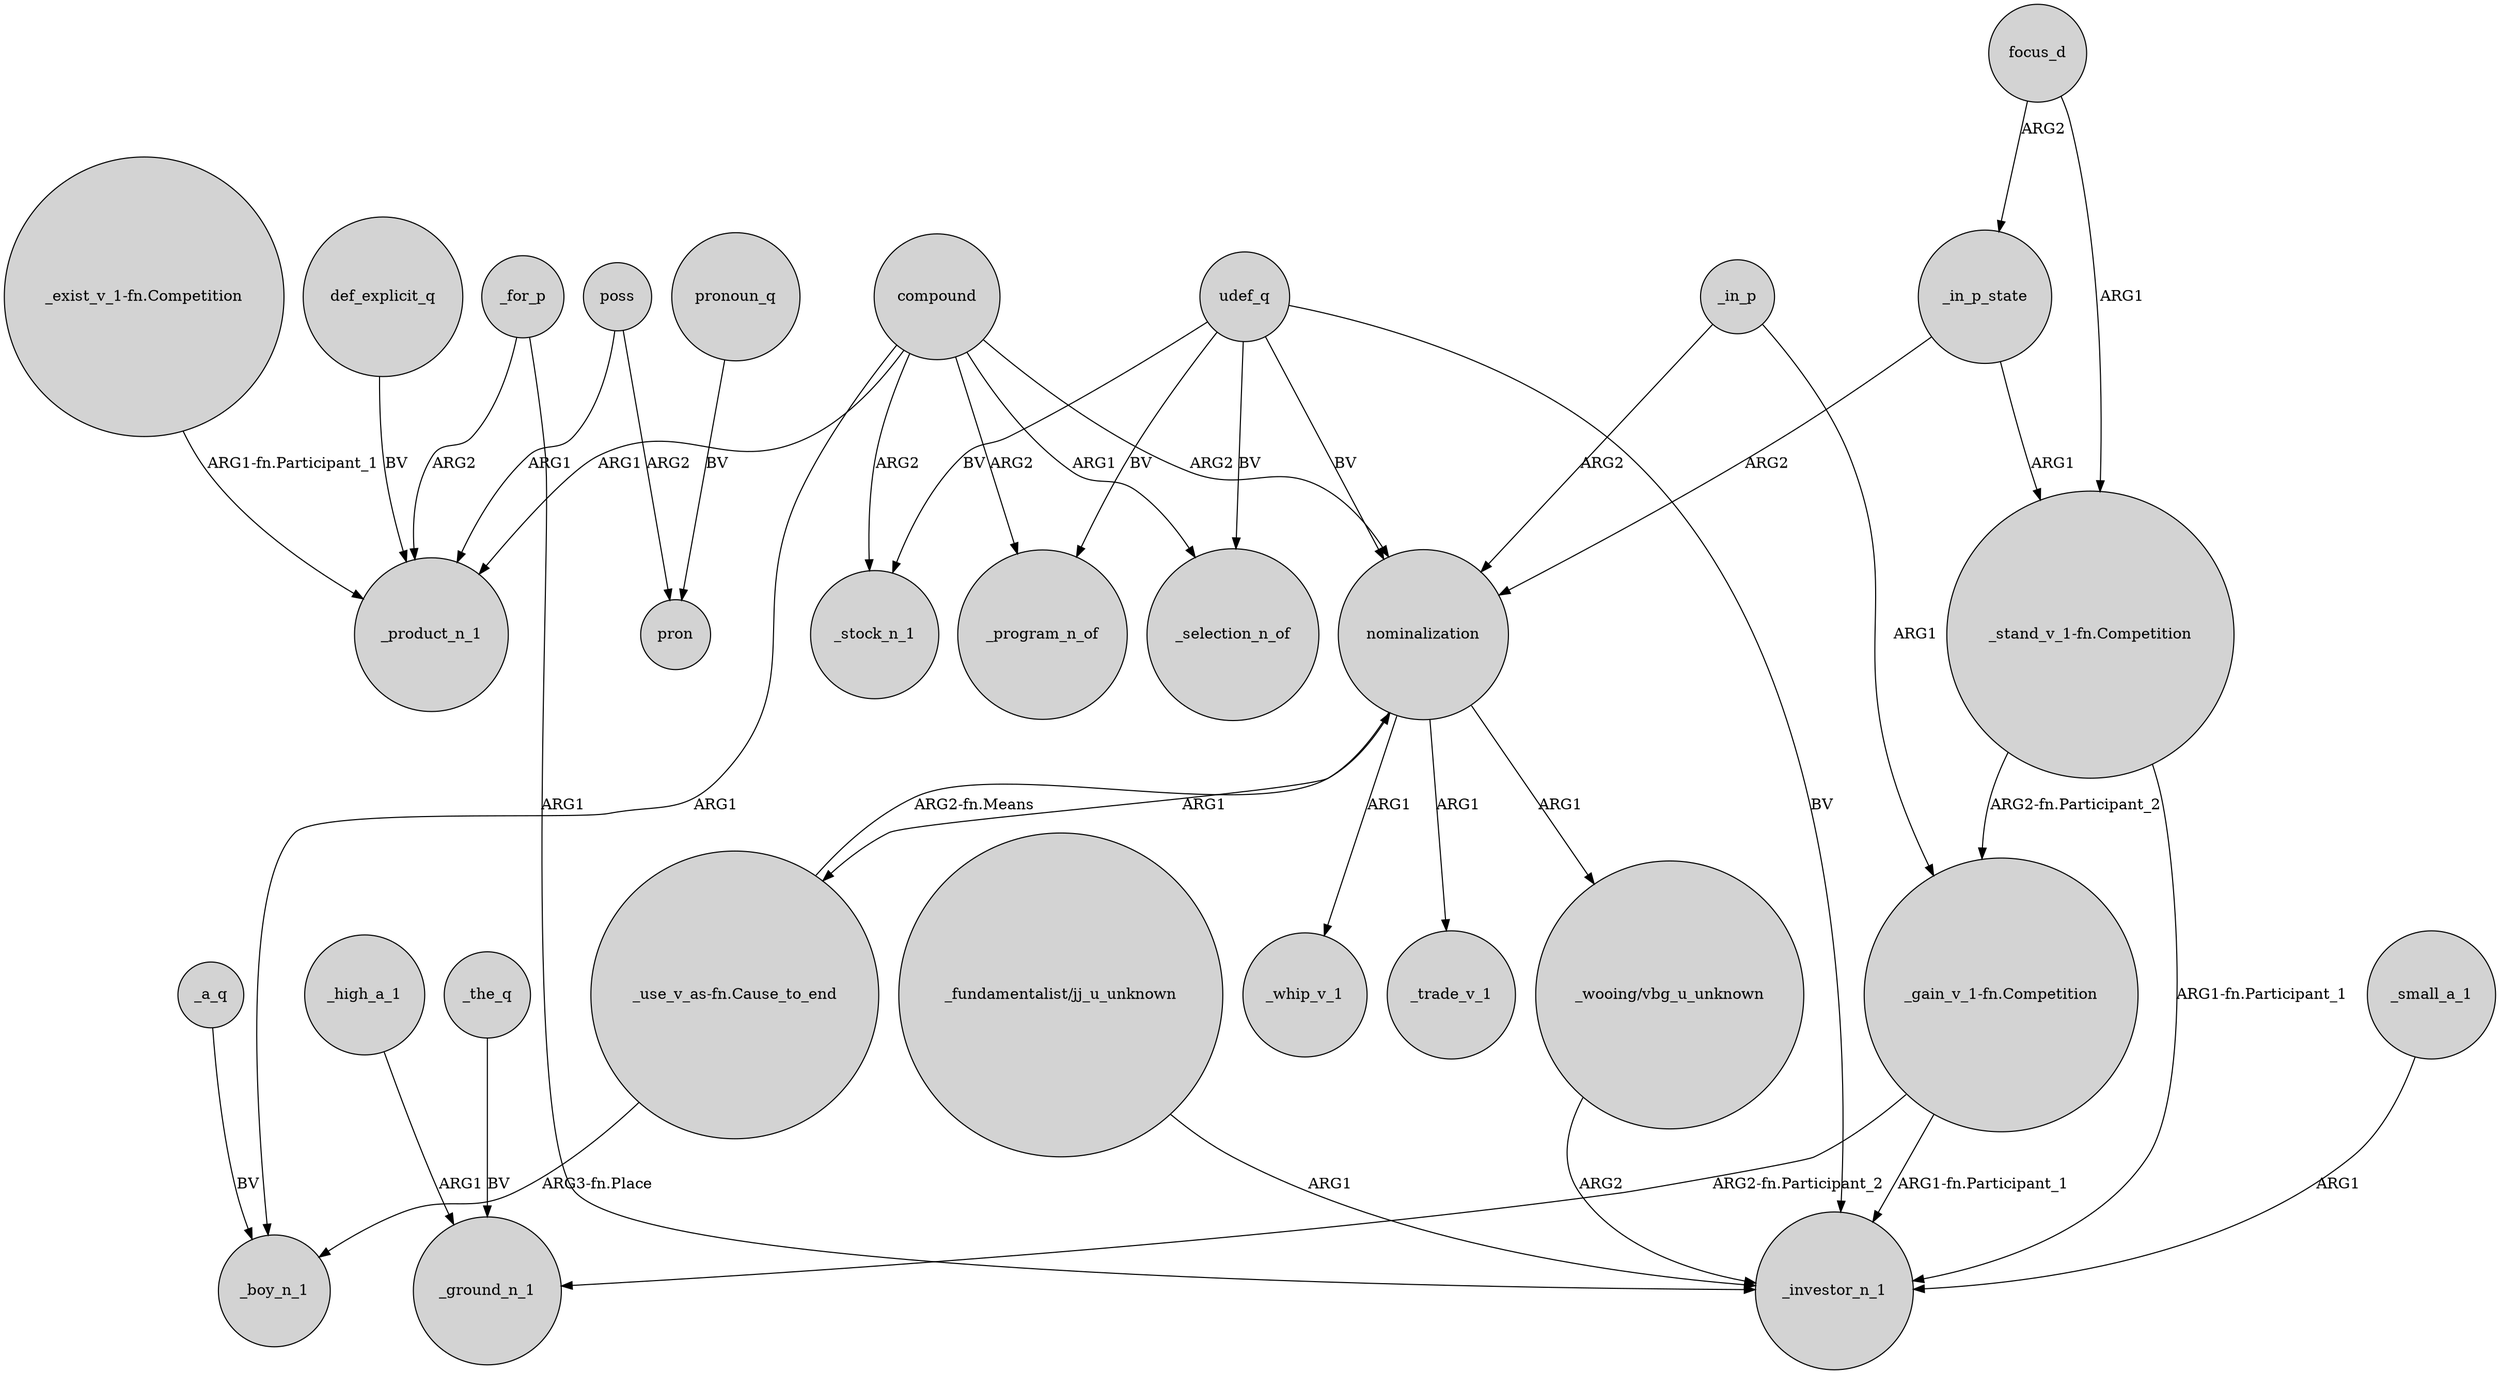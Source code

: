 digraph {
	node [shape=circle style=filled]
	def_explicit_q -> _product_n_1 [label=BV]
	_in_p_state -> nominalization [label=ARG2]
	"_wooing/vbg_u_unknown" -> _investor_n_1 [label=ARG2]
	udef_q -> _selection_n_of [label=BV]
	nominalization -> "_wooing/vbg_u_unknown" [label=ARG1]
	focus_d -> _in_p_state [label=ARG2]
	"_exist_v_1-fn.Competition" -> _product_n_1 [label="ARG1-fn.Participant_1"]
	_for_p -> _product_n_1 [label=ARG2]
	udef_q -> nominalization [label=BV]
	"_gain_v_1-fn.Competition" -> _investor_n_1 [label="ARG1-fn.Participant_1"]
	_high_a_1 -> _ground_n_1 [label=ARG1]
	udef_q -> _program_n_of [label=BV]
	"_use_v_as-fn.Cause_to_end" -> _boy_n_1 [label="ARG3-fn.Place"]
	_in_p_state -> "_stand_v_1-fn.Competition" [label=ARG1]
	compound -> nominalization [label=ARG2]
	compound -> _program_n_of [label=ARG2]
	pronoun_q -> pron [label=BV]
	"_use_v_as-fn.Cause_to_end" -> nominalization [label="ARG2-fn.Means"]
	nominalization -> "_use_v_as-fn.Cause_to_end" [label=ARG1]
	"_stand_v_1-fn.Competition" -> "_gain_v_1-fn.Competition" [label="ARG2-fn.Participant_2"]
	poss -> pron [label=ARG2]
	_small_a_1 -> _investor_n_1 [label=ARG1]
	udef_q -> _stock_n_1 [label=BV]
	_a_q -> _boy_n_1 [label=BV]
	focus_d -> "_stand_v_1-fn.Competition" [label=ARG1]
	compound -> _stock_n_1 [label=ARG2]
	"_stand_v_1-fn.Competition" -> _investor_n_1 [label="ARG1-fn.Participant_1"]
	"_gain_v_1-fn.Competition" -> _ground_n_1 [label="ARG2-fn.Participant_2"]
	compound -> _selection_n_of [label=ARG1]
	_in_p -> "_gain_v_1-fn.Competition" [label=ARG1]
	_the_q -> _ground_n_1 [label=BV]
	_for_p -> _investor_n_1 [label=ARG1]
	compound -> _product_n_1 [label=ARG1]
	poss -> _product_n_1 [label=ARG1]
	udef_q -> _investor_n_1 [label=BV]
	_in_p -> nominalization [label=ARG2]
	compound -> _boy_n_1 [label=ARG1]
	"_fundamentalist/jj_u_unknown" -> _investor_n_1 [label=ARG1]
	nominalization -> _whip_v_1 [label=ARG1]
	nominalization -> _trade_v_1 [label=ARG1]
}
